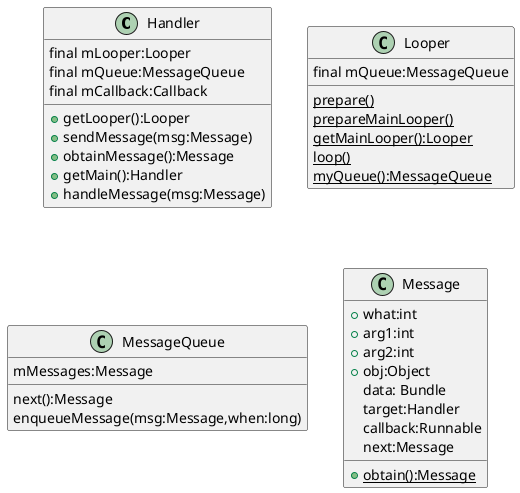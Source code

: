 @startuml

class Handler {
    final mLooper:Looper
    final mQueue:MessageQueue
    final mCallback:Callback

    + getLooper():Looper
    + sendMessage(msg:Message)
    + obtainMessage():Message
    + getMain():Handler
    + handleMessage(msg:Message)
}
class Looper {
    final mQueue:MessageQueue
    {static} prepare()
    {static} prepareMainLooper()
    {static} getMainLooper():Looper
    {static} loop()
    {static} myQueue():MessageQueue
}
class MessageQueue {
    mMessages:Message
    next():Message
    enqueueMessage(msg:Message,when:long)
}
class Message {
    + what:int
    + arg1:int
    + arg2:int
    + obj:Object
    data: Bundle
    target:Handler
    callback:Runnable
    next:Message

    + {static} obtain():Message
}

'Message <.. MessageQueue
'Handler *-- Looper
'Handler *-- MessageQueue
'Handler *-- Message



@enduml